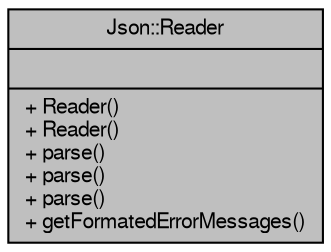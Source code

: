 digraph "Json::Reader"
{
  edge [fontname="FreeSans",fontsize="10",labelfontname="FreeSans",labelfontsize="10"];
  node [fontname="FreeSans",fontsize="10",shape=record];
  Node1 [label="{Json::Reader\n||+ Reader()\l+ Reader()\l+ parse()\l+ parse()\l+ parse()\l+ getFormatedErrorMessages()\l}",height=0.2,width=0.4,color="black", fillcolor="grey75", style="filled" fontcolor="black"];
}
